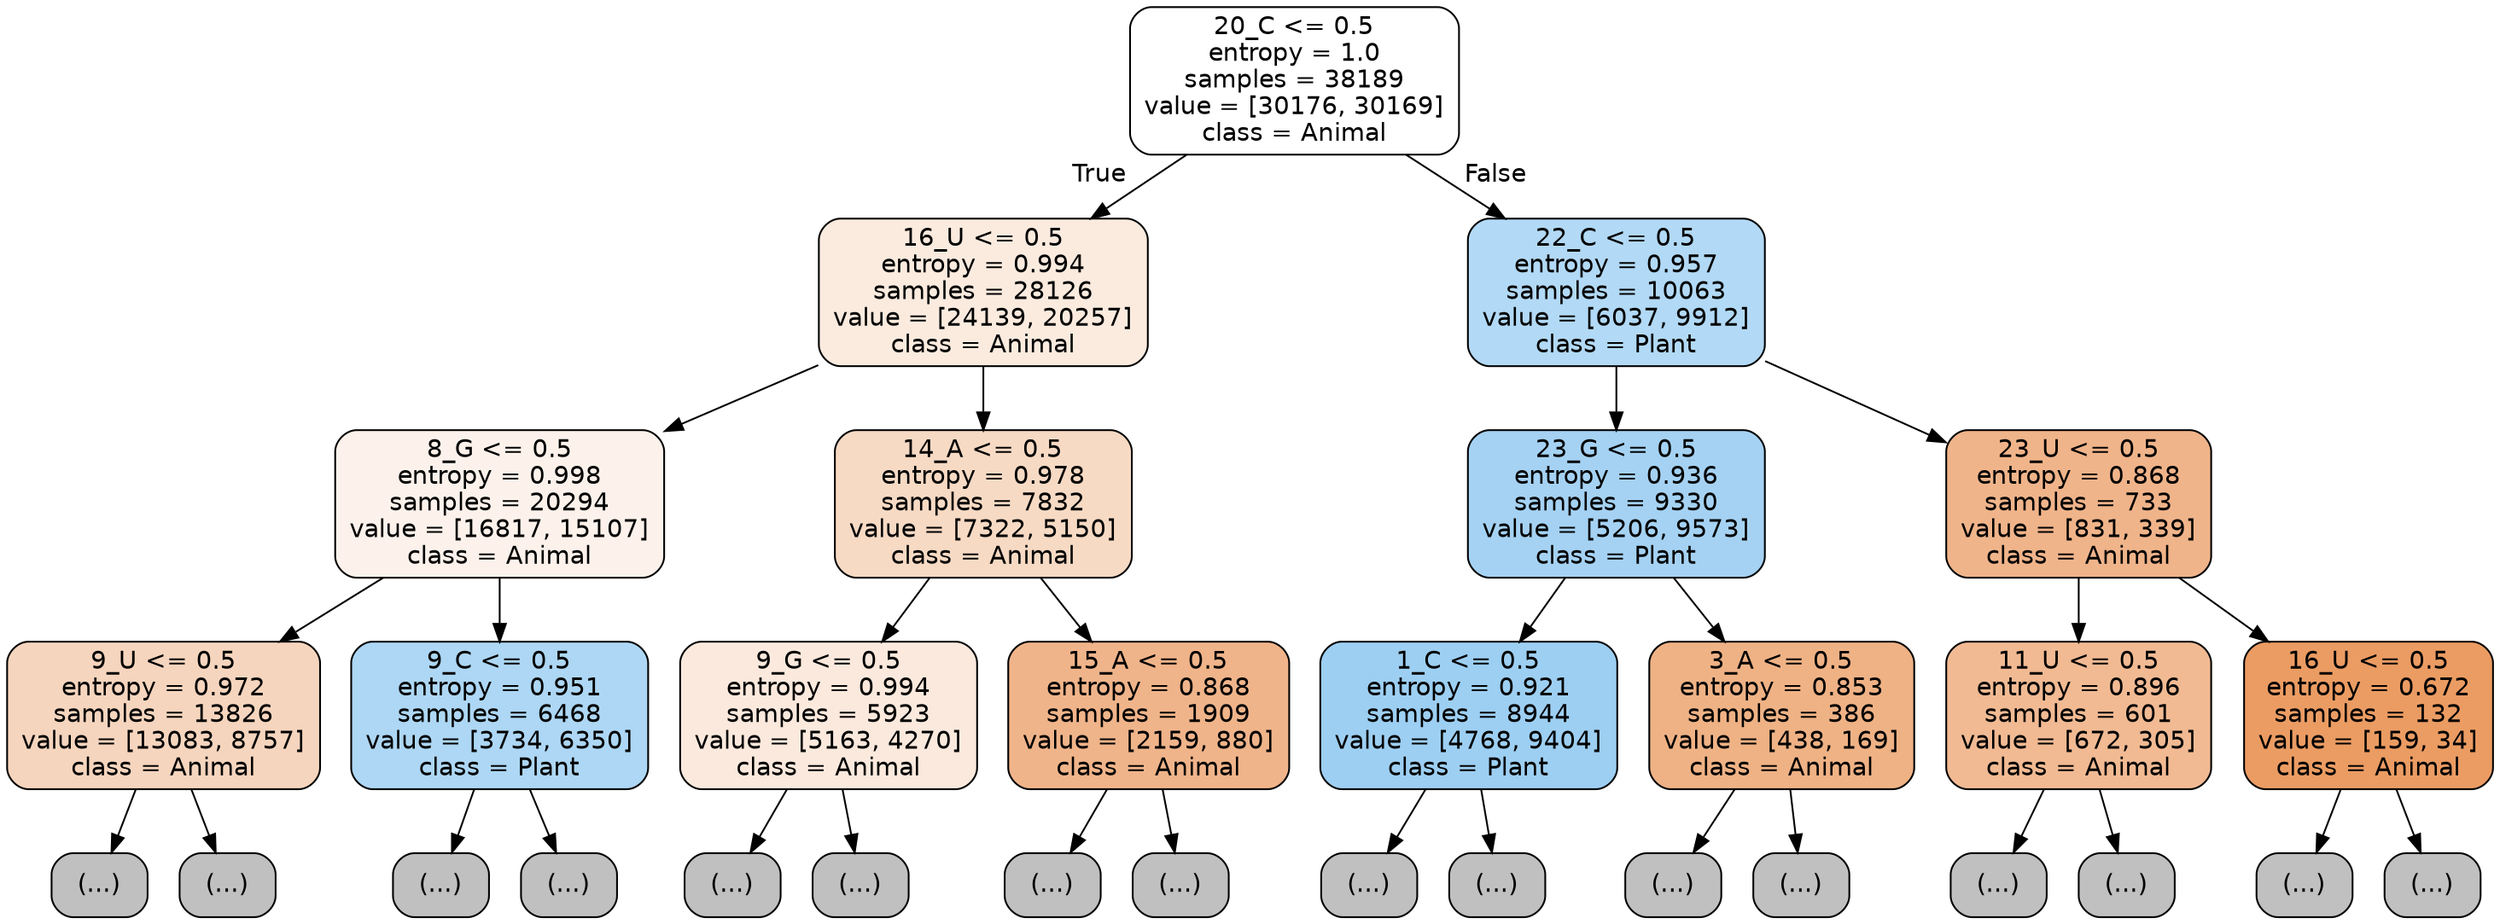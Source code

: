 digraph Tree {
node [shape=box, style="filled, rounded", color="black", fontname="helvetica"] ;
edge [fontname="helvetica"] ;
0 [label="20_C <= 0.5\nentropy = 1.0\nsamples = 38189\nvalue = [30176, 30169]\nclass = Animal", fillcolor="#ffffff"] ;
1 [label="16_U <= 0.5\nentropy = 0.994\nsamples = 28126\nvalue = [24139, 20257]\nclass = Animal", fillcolor="#fbebdf"] ;
0 -> 1 [labeldistance=2.5, labelangle=45, headlabel="True"] ;
2 [label="8_G <= 0.5\nentropy = 0.998\nsamples = 20294\nvalue = [16817, 15107]\nclass = Animal", fillcolor="#fcf2eb"] ;
1 -> 2 ;
3 [label="9_U <= 0.5\nentropy = 0.972\nsamples = 13826\nvalue = [13083, 8757]\nclass = Animal", fillcolor="#f6d5be"] ;
2 -> 3 ;
4 [label="(...)", fillcolor="#C0C0C0"] ;
3 -> 4 ;
4817 [label="(...)", fillcolor="#C0C0C0"] ;
3 -> 4817 ;
6794 [label="9_C <= 0.5\nentropy = 0.951\nsamples = 6468\nvalue = [3734, 6350]\nclass = Plant", fillcolor="#add7f4"] ;
2 -> 6794 ;
6795 [label="(...)", fillcolor="#C0C0C0"] ;
6794 -> 6795 ;
8876 [label="(...)", fillcolor="#C0C0C0"] ;
6794 -> 8876 ;
9383 [label="14_A <= 0.5\nentropy = 0.978\nsamples = 7832\nvalue = [7322, 5150]\nclass = Animal", fillcolor="#f7dac4"] ;
1 -> 9383 ;
9384 [label="9_G <= 0.5\nentropy = 0.994\nsamples = 5923\nvalue = [5163, 4270]\nclass = Animal", fillcolor="#fbe9dd"] ;
9383 -> 9384 ;
9385 [label="(...)", fillcolor="#C0C0C0"] ;
9384 -> 9385 ;
11384 [label="(...)", fillcolor="#C0C0C0"] ;
9384 -> 11384 ;
12115 [label="15_A <= 0.5\nentropy = 0.868\nsamples = 1909\nvalue = [2159, 880]\nclass = Animal", fillcolor="#f0b48a"] ;
9383 -> 12115 ;
12116 [label="(...)", fillcolor="#C0C0C0"] ;
12115 -> 12116 ;
12845 [label="(...)", fillcolor="#C0C0C0"] ;
12115 -> 12845 ;
13032 [label="22_C <= 0.5\nentropy = 0.957\nsamples = 10063\nvalue = [6037, 9912]\nclass = Plant", fillcolor="#b2d9f5"] ;
0 -> 13032 [labeldistance=2.5, labelangle=-45, headlabel="False"] ;
13033 [label="23_G <= 0.5\nentropy = 0.936\nsamples = 9330\nvalue = [5206, 9573]\nclass = Plant", fillcolor="#a5d2f3"] ;
13032 -> 13033 ;
13034 [label="1_C <= 0.5\nentropy = 0.921\nsamples = 8944\nvalue = [4768, 9404]\nclass = Plant", fillcolor="#9dcff2"] ;
13033 -> 13034 ;
13035 [label="(...)", fillcolor="#C0C0C0"] ;
13034 -> 13035 ;
15786 [label="(...)", fillcolor="#C0C0C0"] ;
13034 -> 15786 ;
16431 [label="3_A <= 0.5\nentropy = 0.853\nsamples = 386\nvalue = [438, 169]\nclass = Animal", fillcolor="#efb285"] ;
13033 -> 16431 ;
16432 [label="(...)", fillcolor="#C0C0C0"] ;
16431 -> 16432 ;
16557 [label="(...)", fillcolor="#C0C0C0"] ;
16431 -> 16557 ;
16594 [label="23_U <= 0.5\nentropy = 0.868\nsamples = 733\nvalue = [831, 339]\nclass = Animal", fillcolor="#f0b48a"] ;
13032 -> 16594 ;
16595 [label="11_U <= 0.5\nentropy = 0.896\nsamples = 601\nvalue = [672, 305]\nclass = Animal", fillcolor="#f1ba93"] ;
16594 -> 16595 ;
16596 [label="(...)", fillcolor="#C0C0C0"] ;
16595 -> 16596 ;
16841 [label="(...)", fillcolor="#C0C0C0"] ;
16595 -> 16841 ;
16910 [label="16_U <= 0.5\nentropy = 0.672\nsamples = 132\nvalue = [159, 34]\nclass = Animal", fillcolor="#eb9c63"] ;
16594 -> 16910 ;
16911 [label="(...)", fillcolor="#C0C0C0"] ;
16910 -> 16911 ;
16958 [label="(...)", fillcolor="#C0C0C0"] ;
16910 -> 16958 ;
}